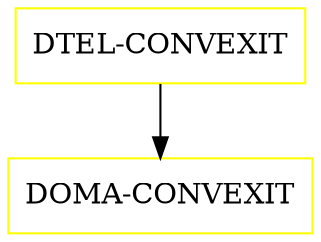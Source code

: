 digraph G {
  "DTEL-CONVEXIT" [shape=box,color=yellow];
  "DOMA-CONVEXIT" [shape=box,color=yellow,URL="./DOMA_CONVEXIT.html"];
  "DTEL-CONVEXIT" -> "DOMA-CONVEXIT";
}
